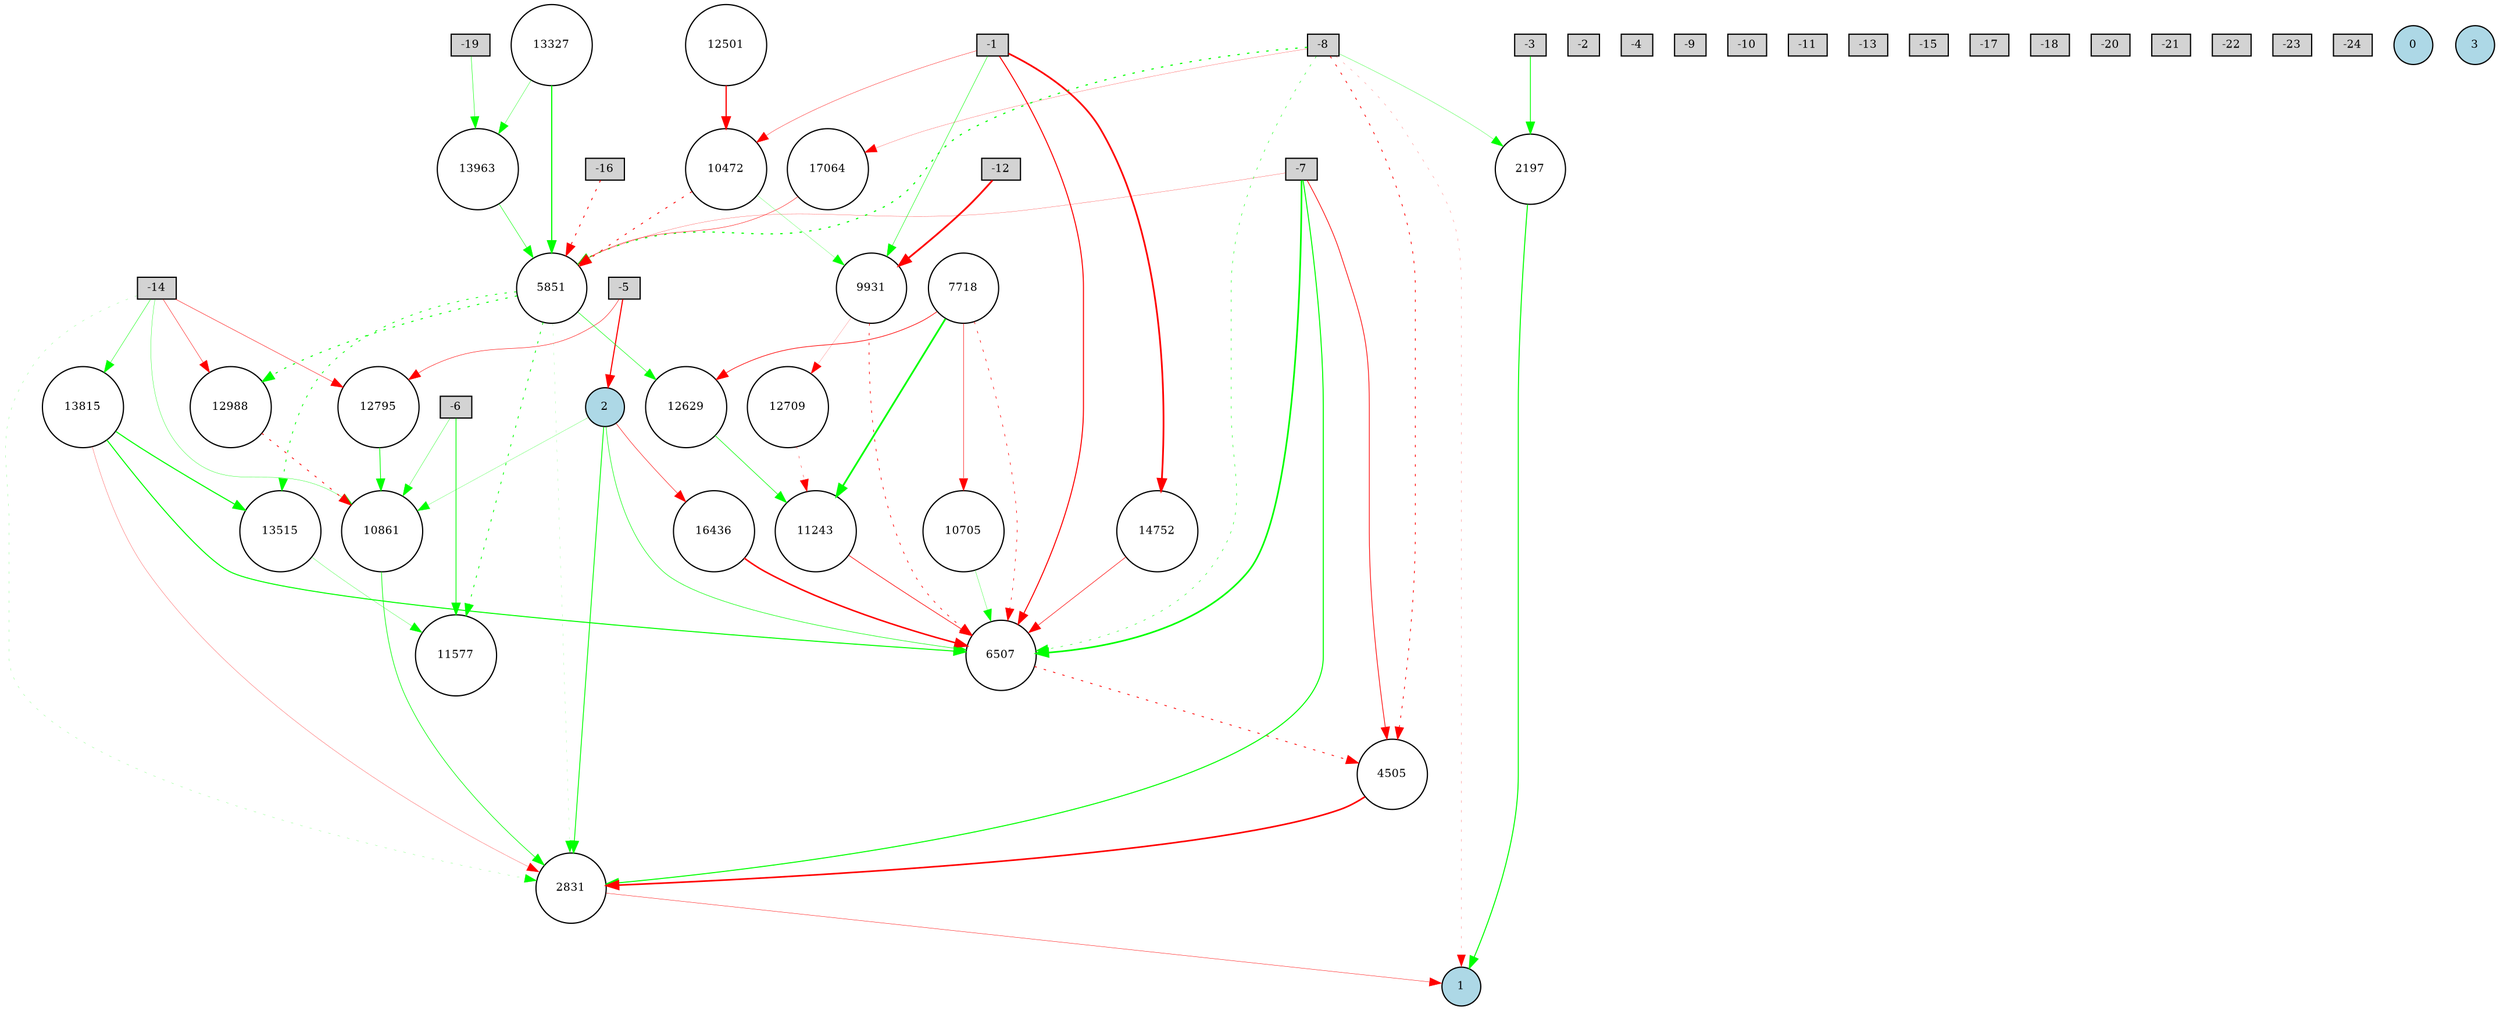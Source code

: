 digraph {
	node [fontsize=9 height=0.2 shape=circle width=0.2]
	-1 [fillcolor=lightgray shape=box style=filled]
	-2 [fillcolor=lightgray shape=box style=filled]
	-3 [fillcolor=lightgray shape=box style=filled]
	-4 [fillcolor=lightgray shape=box style=filled]
	-5 [fillcolor=lightgray shape=box style=filled]
	-6 [fillcolor=lightgray shape=box style=filled]
	-7 [fillcolor=lightgray shape=box style=filled]
	-8 [fillcolor=lightgray shape=box style=filled]
	-9 [fillcolor=lightgray shape=box style=filled]
	-10 [fillcolor=lightgray shape=box style=filled]
	-11 [fillcolor=lightgray shape=box style=filled]
	-12 [fillcolor=lightgray shape=box style=filled]
	-13 [fillcolor=lightgray shape=box style=filled]
	-14 [fillcolor=lightgray shape=box style=filled]
	-15 [fillcolor=lightgray shape=box style=filled]
	-16 [fillcolor=lightgray shape=box style=filled]
	-17 [fillcolor=lightgray shape=box style=filled]
	-18 [fillcolor=lightgray shape=box style=filled]
	-19 [fillcolor=lightgray shape=box style=filled]
	-20 [fillcolor=lightgray shape=box style=filled]
	-21 [fillcolor=lightgray shape=box style=filled]
	-22 [fillcolor=lightgray shape=box style=filled]
	-23 [fillcolor=lightgray shape=box style=filled]
	-24 [fillcolor=lightgray shape=box style=filled]
	0 [fillcolor=lightblue style=filled]
	1 [fillcolor=lightblue style=filled]
	2 [fillcolor=lightblue style=filled]
	3 [fillcolor=lightblue style=filled]
	13963 [fillcolor=white style=filled]
	13327 [fillcolor=white style=filled]
	2831 [fillcolor=white style=filled]
	2197 [fillcolor=white style=filled]
	4505 [fillcolor=white style=filled]
	14752 [fillcolor=white style=filled]
	12709 [fillcolor=white style=filled]
	7718 [fillcolor=white style=filled]
	17064 [fillcolor=white style=filled]
	16436 [fillcolor=white style=filled]
	11577 [fillcolor=white style=filled]
	12988 [fillcolor=white style=filled]
	9931 [fillcolor=white style=filled]
	13515 [fillcolor=white style=filled]
	10705 [fillcolor=white style=filled]
	12629 [fillcolor=white style=filled]
	12501 [fillcolor=white style=filled]
	5851 [fillcolor=white style=filled]
	10472 [fillcolor=white style=filled]
	6507 [fillcolor=white style=filled]
	11243 [fillcolor=white style=filled]
	10861 [fillcolor=white style=filled]
	13815 [fillcolor=white style=filled]
	12795 [fillcolor=white style=filled]
	-14 -> 10861 [color=green penwidth=0.24475452080908253 style=solid]
	-7 -> 6507 [color=green penwidth=1.3589897542916143 style=solid]
	11243 -> 6507 [color=red penwidth=0.5037741460407626 style=solid]
	9931 -> 12709 [color=red penwidth=0.12655372425592187 style=solid]
	10705 -> 6507 [color=green penwidth=0.22442189594001438 style=solid]
	2 -> 6507 [color=green penwidth=0.43223198060048196 style=solid]
	-12 -> 9931 [color=red penwidth=1.4640775233623682 style=solid]
	2831 -> 1 [color=red penwidth=0.29269028406976255 style=solid]
	-1 -> 9931 [color=green penwidth=0.3682352123887591 style=solid]
	-16 -> 5851 [color=red penwidth=0.6905624595712229 style=dotted]
	-8 -> 17064 [color=red penwidth=0.16672712830182257 style=solid]
	13815 -> 2831 [color=red penwidth=0.19065584922905449 style=solid]
	-7 -> 2831 [color=green penwidth=0.8465833246859239 style=solid]
	-8 -> 1 [color=red penwidth=0.15698621813363417 style=dotted]
	10472 -> 5851 [color=red penwidth=0.6901289332520789 style=dotted]
	-1 -> 14752 [color=red penwidth=1.4165493046036242 style=solid]
	-6 -> 10861 [color=green penwidth=0.2598110219096107 style=solid]
	-6 -> 11577 [color=green penwidth=0.6352105107594999 style=solid]
	-19 -> 13963 [color=green penwidth=0.357071252543798 style=solid]
	13515 -> 11577 [color=green penwidth=0.21484057451791055 style=solid]
	9931 -> 6507 [color=red penwidth=0.5455295710426993 style=dotted]
	13327 -> 13963 [color=green penwidth=0.25962090270107413 style=solid]
	13815 -> 6507 [color=green penwidth=0.8493698079707788 style=solid]
	10861 -> 2831 [color=green penwidth=0.5135177359247417 style=solid]
	-3 -> 2197 [color=green penwidth=0.6558152970126568 style=solid]
	16436 -> 6507 [color=red penwidth=1.2446261254720374 style=solid]
	-1 -> 6507 [color=red penwidth=0.8416166425165301 style=solid]
	7718 -> 6507 [color=red penwidth=0.4638008814401272 style=dotted]
	14752 -> 6507 [color=red penwidth=0.4267670248956923 style=solid]
	-7 -> 5851 [color=red penwidth=0.17059889424859087 style=solid]
	13815 -> 13515 [color=green penwidth=0.8838476527417161 style=solid]
	12988 -> 10861 [color=red penwidth=0.6507312783652076 style=dotted]
	5851 -> 12988 [color=green penwidth=0.7923772581058685 style=dotted]
	12795 -> 10861 [color=green penwidth=0.5914090126775582 style=solid]
	13327 -> 5851 [color=green penwidth=0.9407002881316325 style=solid]
	-7 -> 4505 [color=red penwidth=0.5869461958106595 style=solid]
	12709 -> 11243 [color=red penwidth=0.27375626638299666 style=dotted]
	7718 -> 11243 [color=green penwidth=1.4557225421450894 style=solid]
	5851 -> 2831 [color=green penwidth=0.10791918543180756 style=dotted]
	-8 -> 5851 [color=green penwidth=0.9263316238182533 style=dotted]
	5851 -> 11577 [color=green penwidth=0.6415902203146997 style=dotted]
	-1 -> 10472 [color=red penwidth=0.27319647288155574 style=solid]
	12501 -> 10472 [color=red penwidth=0.9821719578991841 style=solid]
	-8 -> 4505 [color=red penwidth=0.6238311088720339 style=dotted]
	2 -> 10861 [color=green penwidth=0.180916320264428 style=solid]
	-14 -> 12988 [color=red penwidth=0.32605316805417695 style=solid]
	17064 -> 5851 [color=red penwidth=0.32732982859839843 style=solid]
	6507 -> 4505 [color=red penwidth=0.6575518952618902 style=dotted]
	-8 -> 2197 [color=green penwidth=0.22822824026922425 style=solid]
	-5 -> 2 [color=red penwidth=0.9362527757068015 style=solid]
	-5 -> 12795 [color=red penwidth=0.3520872824463609 style=solid]
	-14 -> 13815 [color=green penwidth=0.3396455619972776 style=solid]
	-8 -> 6507 [color=green penwidth=0.367515441709356 style=dotted]
	4505 -> 2831 [color=red penwidth=1.3235616926820277 style=solid]
	-14 -> 2831 [color=green penwidth=0.14415292789414605 style=dotted]
	2197 -> 1 [color=green penwidth=0.8350485743225275 style=solid]
	10472 -> 9931 [color=green penwidth=0.17843496396416555 style=solid]
	-14 -> 12795 [color=red penwidth=0.3385080014071445 style=solid]
	7718 -> 12629 [color=red penwidth=0.5237908569892624 style=solid]
	2 -> 16436 [color=red penwidth=0.37919129682730146 style=solid]
	13963 -> 5851 [color=green penwidth=0.39226885023850366 style=solid]
	12629 -> 11243 [color=green penwidth=0.4843280808571063 style=solid]
	2 -> 2831 [color=green penwidth=0.6987852369603292 style=solid]
	7718 -> 10705 [color=red penwidth=0.37742064899297934 style=solid]
	5851 -> 12629 [color=green penwidth=0.4061297090997841 style=solid]
	5851 -> 13515 [color=green penwidth=0.6354817883405565 style=dotted]
}
